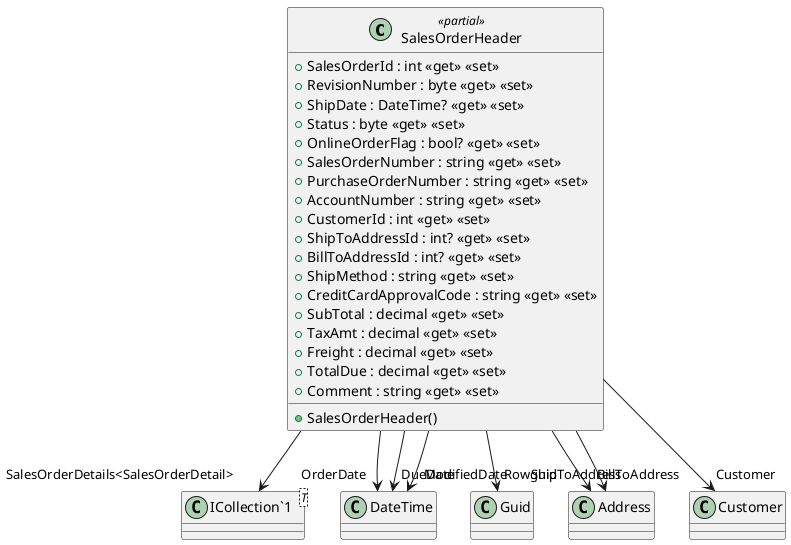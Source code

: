 @startuml
class SalesOrderHeader <<partial>> {
    + SalesOrderHeader()
    + SalesOrderId : int <<get>> <<set>>
    + RevisionNumber : byte <<get>> <<set>>
    + ShipDate : DateTime? <<get>> <<set>>
    + Status : byte <<get>> <<set>>
    + OnlineOrderFlag : bool? <<get>> <<set>>
    + SalesOrderNumber : string <<get>> <<set>>
    + PurchaseOrderNumber : string <<get>> <<set>>
    + AccountNumber : string <<get>> <<set>>
    + CustomerId : int <<get>> <<set>>
    + ShipToAddressId : int? <<get>> <<set>>
    + BillToAddressId : int? <<get>> <<set>>
    + ShipMethod : string <<get>> <<set>>
    + CreditCardApprovalCode : string <<get>> <<set>>
    + SubTotal : decimal <<get>> <<set>>
    + TaxAmt : decimal <<get>> <<set>>
    + Freight : decimal <<get>> <<set>>
    + TotalDue : decimal <<get>> <<set>>
    + Comment : string <<get>> <<set>>
}
class "ICollection`1"<T> {
}
SalesOrderHeader --> "OrderDate" DateTime
SalesOrderHeader --> "DueDate" DateTime
SalesOrderHeader --> "Rowguid" Guid
SalesOrderHeader --> "ModifiedDate" DateTime
SalesOrderHeader --> "BillToAddress" Address
SalesOrderHeader --> "Customer" Customer
SalesOrderHeader --> "ShipToAddress" Address
SalesOrderHeader --> "SalesOrderDetails<SalesOrderDetail>" "ICollection`1"
@enduml

